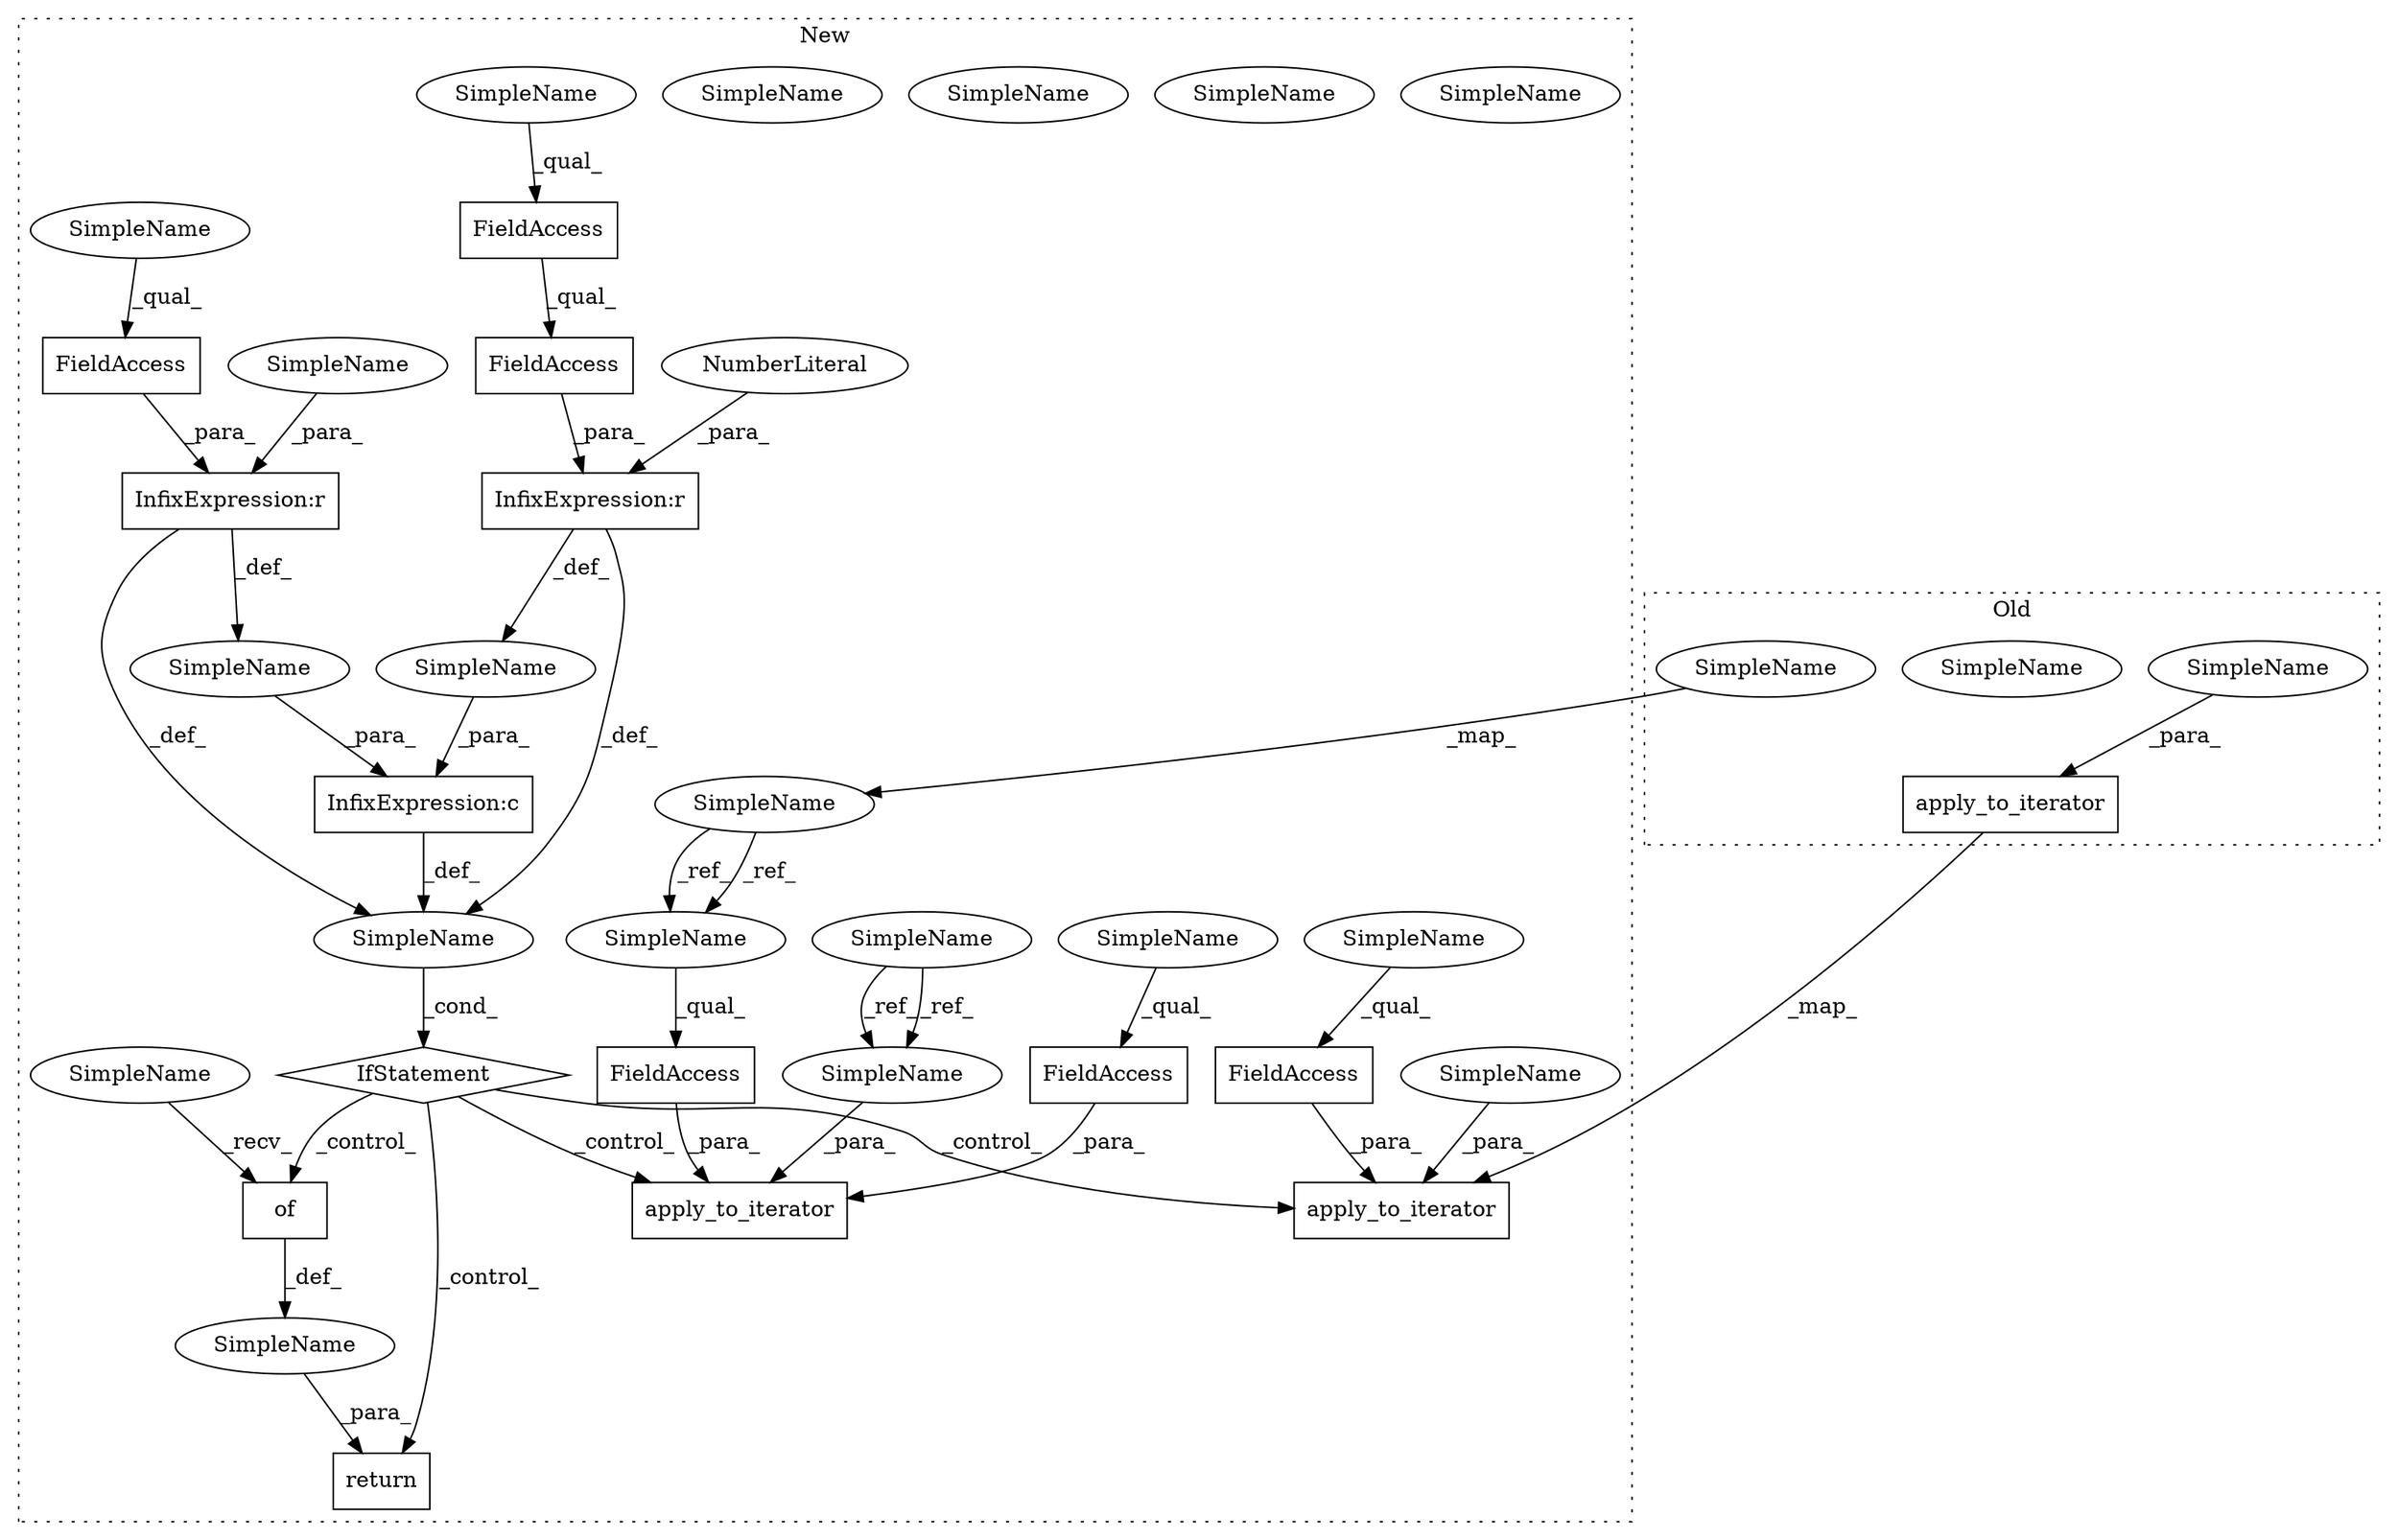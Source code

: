 digraph G {
subgraph cluster0 {
1 [label="apply_to_iterator" a="32" s="1689,1724" l="18,1" shape="box"];
26 [label="SimpleName" a="42" s="1462" l="6" shape="ellipse"];
31 [label="SimpleName" a="42" s="1722" l="2" shape="ellipse"];
38 [label="SimpleName" a="42" s="1722" l="2" shape="ellipse"];
label = "Old";
style="dotted";
}
subgraph cluster1 {
2 [label="apply_to_iterator" a="32" s="1630,1677" l="18,1" shape="box"];
3 [label="InfixExpression:c" a="27" s="1595" l="4" shape="box"];
4 [label="SimpleName" a="42" s="" l="" shape="ellipse"];
5 [label="apply_to_iterator" a="32" s="1944,1989" l="18,1" shape="box"];
6 [label="FieldAccess" a="22" s="1962" l="14" shape="box"];
7 [label="SimpleName" a="42" s="1962" l="6" shape="ellipse"];
8 [label="FieldAccess" a="22" s="1980" l="9" shape="box"];
9 [label="SimpleName" a="42" s="1980" l="4" shape="ellipse"];
10 [label="FieldAccess" a="22" s="1668" l="9" shape="box"];
11 [label="SimpleName" a="42" s="1668" l="4" shape="ellipse"];
12 [label="InfixExpression:r" a="27" s="1614" l="4" shape="box"];
13 [label="NumberLiteral" a="34" s="1618" l="1" shape="ellipse"];
14 [label="SimpleName" a="42" s="1847" l="2" shape="ellipse"];
15 [label="of" a="32" s="1697" l="4" shape="box"];
16 [label="InfixExpression:r" a="27" s="1586" l="4" shape="box"];
17 [label="FieldAccess" a="22" s="1577" l="9" shape="box"];
18 [label="IfStatement" a="25" s="1572,1620" l="4,2" shape="diamond"];
19 [label="SimpleName" a="42" s="" l="" shape="ellipse"];
20 [label="SimpleName" a="42" s="" l="" shape="ellipse"];
21 [label="SimpleName" a="42" s="" l="" shape="ellipse"];
22 [label="return" a="41" s="1686" l="7" shape="box"];
23 [label="FieldAccess" a="22" s="1600" l="14" shape="box"];
24 [label="FieldAccess" a="22" s="1600" l="9" shape="box"];
25 [label="SimpleName" a="42" s="1538" l="6" shape="ellipse"];
27 [label="SimpleName" a="42" s="1977" l="2" shape="ellipse"];
28 [label="SimpleName" a="42" s="1663" l="4" shape="ellipse"];
29 [label="SimpleName" a="42" s="1590" l="4" shape="ellipse"];
30 [label="SimpleName" a="42" s="1693" l="3" shape="ellipse"];
32 [label="SimpleName" a="42" s="1977" l="2" shape="ellipse"];
33 [label="SimpleName" a="42" s="1577" l="4" shape="ellipse"];
34 [label="SimpleName" a="42" s="1668" l="4" shape="ellipse"];
35 [label="SimpleName" a="42" s="1600" l="4" shape="ellipse"];
36 [label="SimpleName" a="42" s="1980" l="4" shape="ellipse"];
37 [label="SimpleName" a="42" s="1962" l="6" shape="ellipse"];
label = "New";
style="dotted";
}
1 -> 2 [label="_map_"];
3 -> 19 [label="_def_"];
4 -> 3 [label="_para_"];
6 -> 5 [label="_para_"];
8 -> 5 [label="_para_"];
10 -> 2 [label="_para_"];
12 -> 19 [label="_def_"];
12 -> 4 [label="_def_"];
13 -> 12 [label="_para_"];
14 -> 32 [label="_ref_"];
14 -> 32 [label="_ref_"];
15 -> 21 [label="_def_"];
16 -> 20 [label="_def_"];
16 -> 19 [label="_def_"];
17 -> 16 [label="_para_"];
18 -> 5 [label="_control_"];
18 -> 15 [label="_control_"];
18 -> 2 [label="_control_"];
18 -> 22 [label="_control_"];
19 -> 18 [label="_cond_"];
20 -> 3 [label="_para_"];
21 -> 22 [label="_para_"];
23 -> 12 [label="_para_"];
24 -> 23 [label="_qual_"];
25 -> 37 [label="_ref_"];
25 -> 37 [label="_ref_"];
26 -> 25 [label="_map_"];
28 -> 2 [label="_para_"];
29 -> 16 [label="_para_"];
30 -> 15 [label="_recv_"];
32 -> 5 [label="_para_"];
33 -> 17 [label="_qual_"];
34 -> 10 [label="_qual_"];
35 -> 24 [label="_qual_"];
36 -> 8 [label="_qual_"];
37 -> 6 [label="_qual_"];
38 -> 1 [label="_para_"];
}
